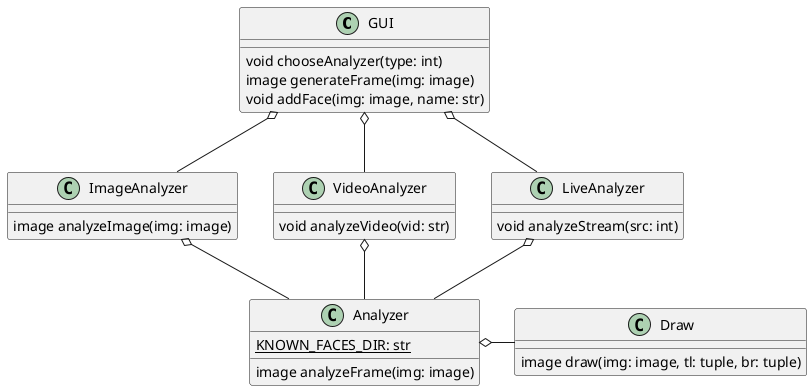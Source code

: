 @startuml vision-id-class
class GUI {
    void chooseAnalyzer(type: int)
    image generateFrame(img: image)
    void addFace(img: image, name: str)
}

class Analyzer {
    {static} KNOWN_FACES_DIR: str
    image analyzeFrame(img: image)
}

class Draw {
    image draw(img: image, tl: tuple, br: tuple)
}

class ImageAnalyzer {
    image analyzeImage(img: image)
}
class VideoAnalyzer {
    void analyzeVideo(vid: str)
}
class LiveAnalyzer {
    void analyzeStream(src: int)
}

GUI o-- ImageAnalyzer
GUI o-- VideoAnalyzer
GUI o-- LiveAnalyzer

Analyzer o- Draw

ImageAnalyzer o-- Analyzer
VideoAnalyzer o-- Analyzer
LiveAnalyzer o-- Analyzer

@enduml